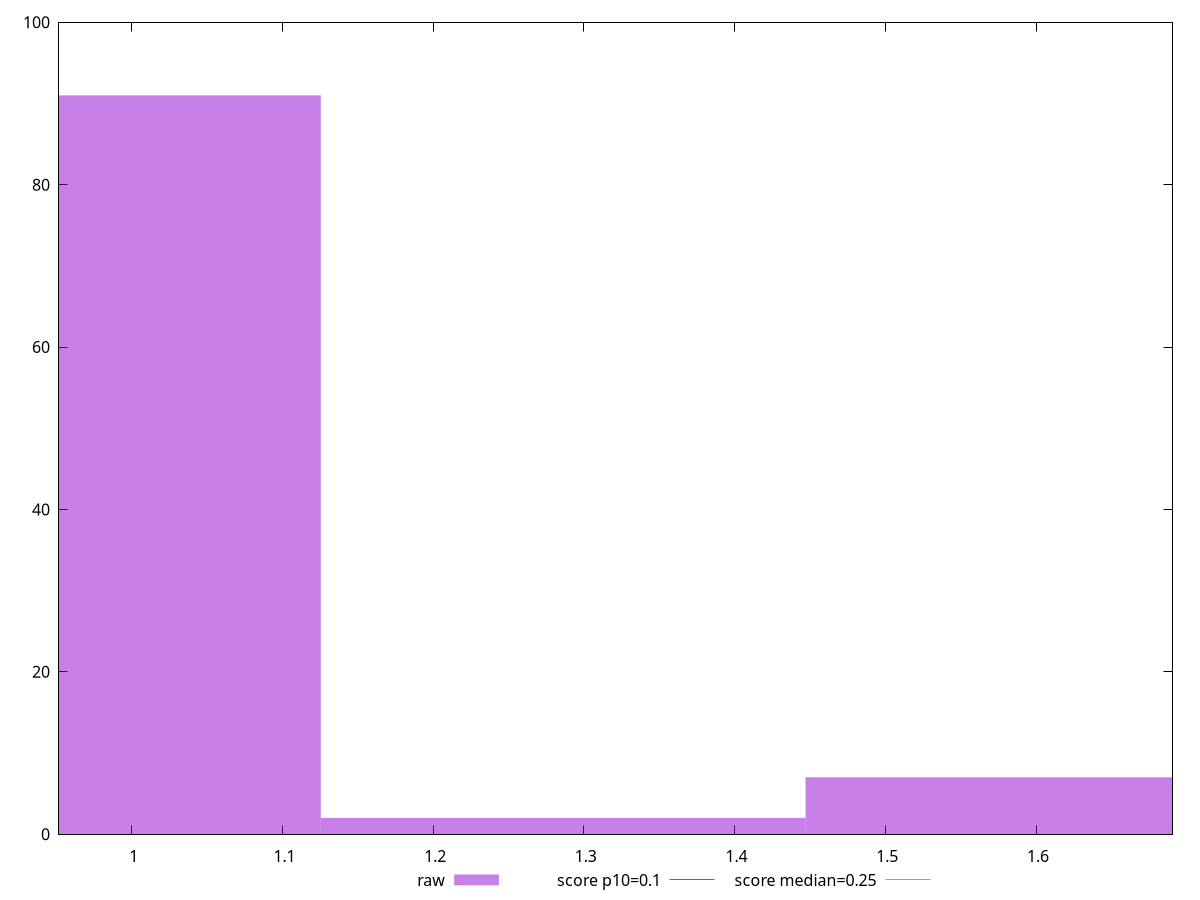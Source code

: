 reset

$raw <<EOF
0.9647044637776269 91
1.6078407729627116 7
1.2862726183701692 2
EOF

set key outside below
set boxwidth 0.3215681545925423
set xrange [0.9517913771735298:1.6905228746202257]
set yrange [0:100]
set trange [0:100]
set style fill transparent solid 0.5 noborder

set parametric
set terminal svg size 640, 490 enhanced background rgb 'white'
set output "report_00015_2021-02-09T16-11-33.973Z/cumulative-layout-shift/samples/pages+cached/raw/histogram.svg"

plot $raw title "raw" with boxes, \
     0.1,t title "score p10=0.1", \
     0.25,t title "score median=0.25"

reset

